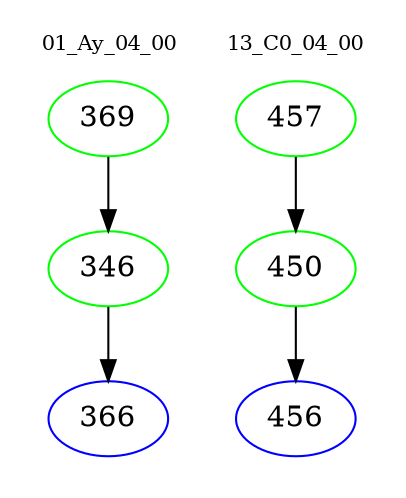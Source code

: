 digraph{
subgraph cluster_0 {
color = white
label = "01_Ay_04_00";
fontsize=10;
T0_369 [label="369", color="green"]
T0_369 -> T0_346 [color="black"]
T0_346 [label="346", color="green"]
T0_346 -> T0_366 [color="black"]
T0_366 [label="366", color="blue"]
}
subgraph cluster_1 {
color = white
label = "13_C0_04_00";
fontsize=10;
T1_457 [label="457", color="green"]
T1_457 -> T1_450 [color="black"]
T1_450 [label="450", color="green"]
T1_450 -> T1_456 [color="black"]
T1_456 [label="456", color="blue"]
}
}
